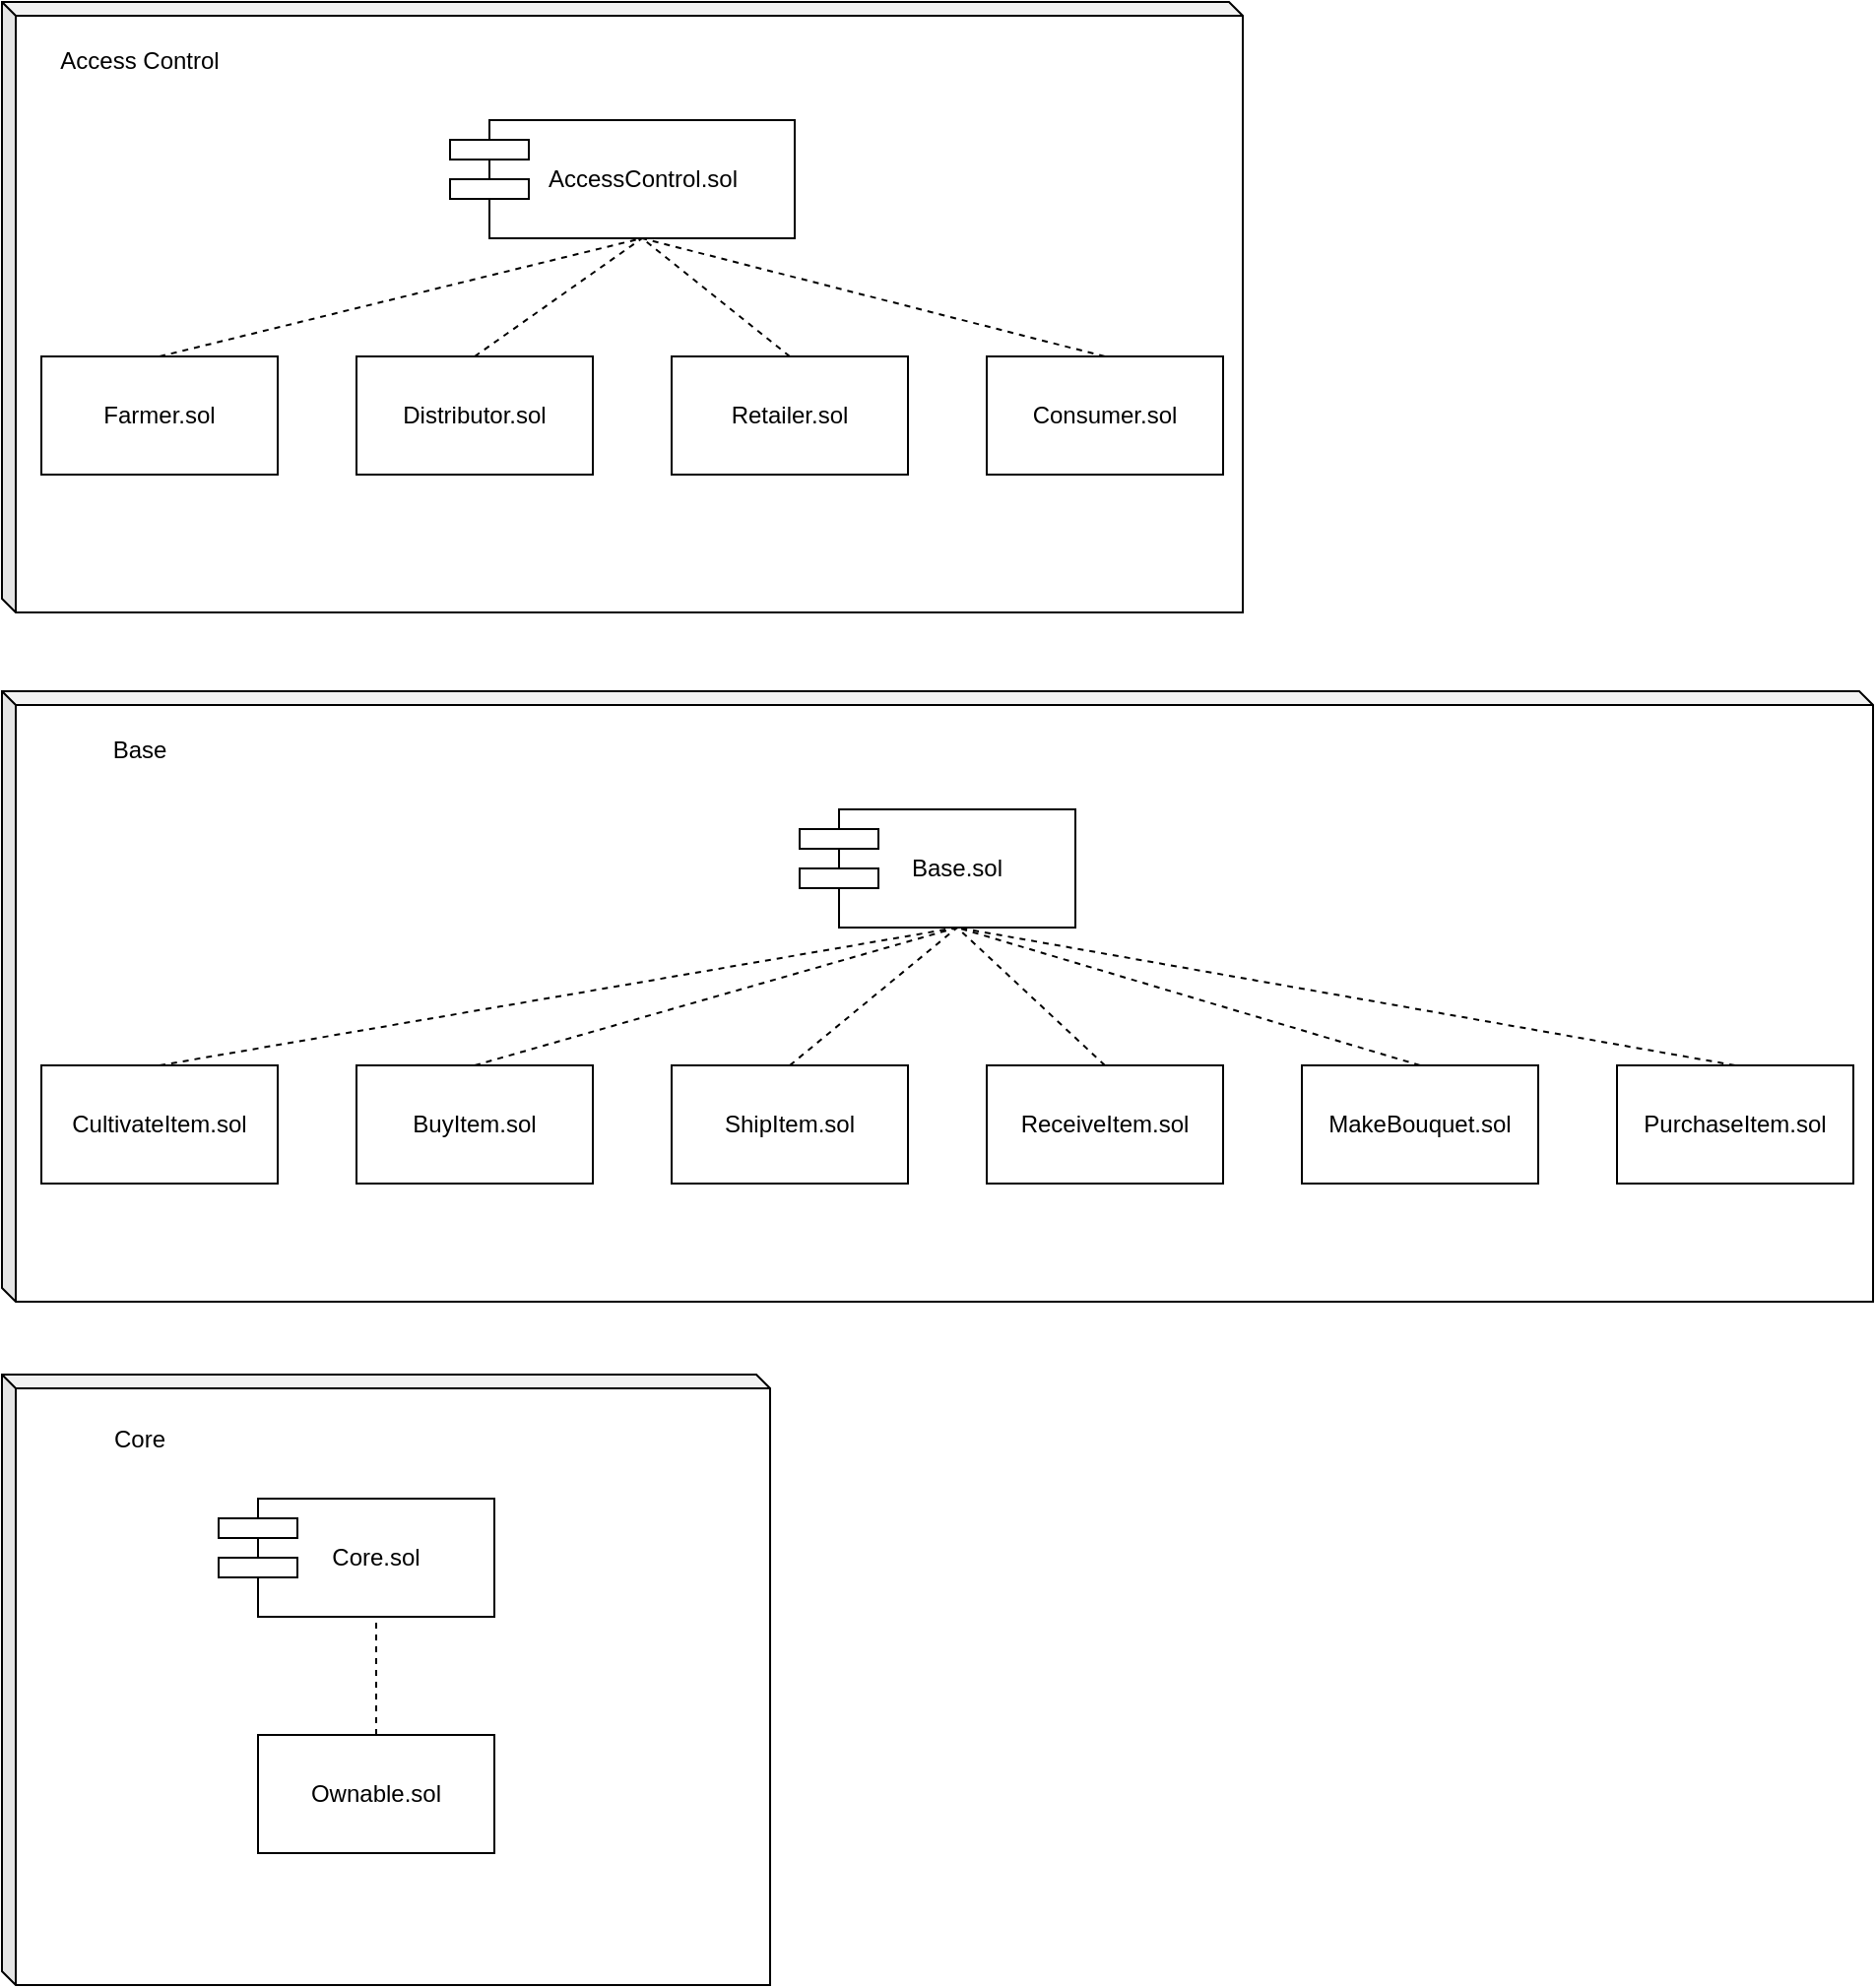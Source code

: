 <mxfile version="10.6.5" type="google"><diagram id="-BLjZgUJZdtCboWT3eNe" name="Page-1"><mxGraphModel dx="918" dy="625" grid="1" gridSize="10" guides="1" tooltips="1" connect="1" arrows="1" fold="1" page="1" pageScale="1" pageWidth="1169" pageHeight="827" math="0" shadow="0"><root><mxCell id="0"/><mxCell id="1" parent="0"/><mxCell id="F1_0Gb1LBdbMgZuIP7rD-3" value="" style="shape=cube;whiteSpace=wrap;html=1;boundedLbl=1;backgroundOutline=1;darkOpacity=0.05;darkOpacity2=0.1;size=7;" vertex="1" parent="1"><mxGeometry x="20" y="130" width="630" height="310" as="geometry"/></mxCell><mxCell id="F1_0Gb1LBdbMgZuIP7rD-4" value="Access Control" style="text;html=1;strokeColor=none;fillColor=none;align=center;verticalAlign=middle;whiteSpace=wrap;rounded=0;" vertex="1" parent="1"><mxGeometry x="40" y="150" width="100" height="20" as="geometry"/></mxCell><mxCell id="F1_0Gb1LBdbMgZuIP7rD-5" value="AccessControl.sol" style="rounded=0;whiteSpace=wrap;html=1;" vertex="1" parent="1"><mxGeometry x="267.5" y="190" width="155" height="60" as="geometry"/></mxCell><mxCell id="F1_0Gb1LBdbMgZuIP7rD-6" value="" style="rounded=0;whiteSpace=wrap;html=1;" vertex="1" parent="1"><mxGeometry x="247.5" y="200" width="40" height="10" as="geometry"/></mxCell><mxCell id="F1_0Gb1LBdbMgZuIP7rD-7" value="" style="rounded=0;whiteSpace=wrap;html=1;" vertex="1" parent="1"><mxGeometry x="247.5" y="220" width="40" height="10" as="geometry"/></mxCell><mxCell id="F1_0Gb1LBdbMgZuIP7rD-8" value="Farmer.sol" style="rounded=0;whiteSpace=wrap;html=1;" vertex="1" parent="1"><mxGeometry x="40" y="310" width="120" height="60" as="geometry"/></mxCell><mxCell id="F1_0Gb1LBdbMgZuIP7rD-9" value="Distributor.sol" style="rounded=0;whiteSpace=wrap;html=1;" vertex="1" parent="1"><mxGeometry x="200" y="310" width="120" height="60" as="geometry"/></mxCell><mxCell id="F1_0Gb1LBdbMgZuIP7rD-10" value="Retailer.sol" style="rounded=0;whiteSpace=wrap;html=1;" vertex="1" parent="1"><mxGeometry x="360" y="310" width="120" height="60" as="geometry"/></mxCell><mxCell id="F1_0Gb1LBdbMgZuIP7rD-11" value="Consumer.sol" style="rounded=0;whiteSpace=wrap;html=1;" vertex="1" parent="1"><mxGeometry x="520" y="310" width="120" height="60" as="geometry"/></mxCell><mxCell id="F1_0Gb1LBdbMgZuIP7rD-12" value="" style="endArrow=none;dashed=1;html=1;entryX=0.5;entryY=1;entryDx=0;entryDy=0;exitX=0.5;exitY=0;exitDx=0;exitDy=0;" edge="1" parent="1" source="F1_0Gb1LBdbMgZuIP7rD-8" target="F1_0Gb1LBdbMgZuIP7rD-5"><mxGeometry width="50" height="50" relative="1" as="geometry"><mxPoint x="20" y="510" as="sourcePoint"/><mxPoint x="70" y="460" as="targetPoint"/></mxGeometry></mxCell><mxCell id="F1_0Gb1LBdbMgZuIP7rD-13" value="" style="endArrow=none;dashed=1;html=1;entryX=0.5;entryY=1;entryDx=0;entryDy=0;exitX=0.5;exitY=0;exitDx=0;exitDy=0;" edge="1" parent="1" source="F1_0Gb1LBdbMgZuIP7rD-9" target="F1_0Gb1LBdbMgZuIP7rD-5"><mxGeometry width="50" height="50" relative="1" as="geometry"><mxPoint x="20" y="510" as="sourcePoint"/><mxPoint x="70" y="460" as="targetPoint"/></mxGeometry></mxCell><mxCell id="F1_0Gb1LBdbMgZuIP7rD-14" value="" style="endArrow=none;dashed=1;html=1;entryX=0.5;entryY=1;entryDx=0;entryDy=0;exitX=0.5;exitY=0;exitDx=0;exitDy=0;" edge="1" parent="1" source="F1_0Gb1LBdbMgZuIP7rD-10" target="F1_0Gb1LBdbMgZuIP7rD-5"><mxGeometry width="50" height="50" relative="1" as="geometry"><mxPoint x="20" y="510" as="sourcePoint"/><mxPoint x="70" y="460" as="targetPoint"/></mxGeometry></mxCell><mxCell id="F1_0Gb1LBdbMgZuIP7rD-15" value="" style="endArrow=none;dashed=1;html=1;entryX=0.5;entryY=1;entryDx=0;entryDy=0;exitX=0.5;exitY=0;exitDx=0;exitDy=0;" edge="1" parent="1" source="F1_0Gb1LBdbMgZuIP7rD-11" target="F1_0Gb1LBdbMgZuIP7rD-5"><mxGeometry width="50" height="50" relative="1" as="geometry"><mxPoint x="20" y="510" as="sourcePoint"/><mxPoint x="70" y="460" as="targetPoint"/></mxGeometry></mxCell><mxCell id="F1_0Gb1LBdbMgZuIP7rD-17" value="" style="shape=cube;whiteSpace=wrap;html=1;boundedLbl=1;backgroundOutline=1;darkOpacity=0.05;darkOpacity2=0.1;size=7;" vertex="1" parent="1"><mxGeometry x="20" y="480" width="950" height="310" as="geometry"/></mxCell><mxCell id="F1_0Gb1LBdbMgZuIP7rD-18" value="CultivateItem.sol" style="rounded=0;whiteSpace=wrap;html=1;" vertex="1" parent="1"><mxGeometry x="40" y="670" width="120" height="60" as="geometry"/></mxCell><mxCell id="F1_0Gb1LBdbMgZuIP7rD-19" value="BuyItem.sol" style="rounded=0;whiteSpace=wrap;html=1;" vertex="1" parent="1"><mxGeometry x="200" y="670" width="120" height="60" as="geometry"/></mxCell><mxCell id="F1_0Gb1LBdbMgZuIP7rD-20" value="ShipItem.sol" style="rounded=0;whiteSpace=wrap;html=1;" vertex="1" parent="1"><mxGeometry x="360" y="670" width="120" height="60" as="geometry"/></mxCell><mxCell id="F1_0Gb1LBdbMgZuIP7rD-21" value="Base" style="text;html=1;strokeColor=none;fillColor=none;align=center;verticalAlign=middle;whiteSpace=wrap;rounded=0;" vertex="1" parent="1"><mxGeometry x="40" y="500" width="100" height="20" as="geometry"/></mxCell><mxCell id="F1_0Gb1LBdbMgZuIP7rD-22" value="ReceiveItem.sol" style="rounded=0;whiteSpace=wrap;html=1;" vertex="1" parent="1"><mxGeometry x="520" y="670" width="120" height="60" as="geometry"/></mxCell><mxCell id="F1_0Gb1LBdbMgZuIP7rD-23" value="MakeBouquet.sol" style="rounded=0;whiteSpace=wrap;html=1;" vertex="1" parent="1"><mxGeometry x="680" y="670" width="120" height="60" as="geometry"/></mxCell><mxCell id="F1_0Gb1LBdbMgZuIP7rD-24" value="PurchaseItem.sol" style="rounded=0;whiteSpace=wrap;html=1;" vertex="1" parent="1"><mxGeometry x="840" y="670" width="120" height="60" as="geometry"/></mxCell><mxCell id="F1_0Gb1LBdbMgZuIP7rD-25" value="Base.sol" style="rounded=0;whiteSpace=wrap;html=1;" vertex="1" parent="1"><mxGeometry x="445" y="540" width="120" height="60" as="geometry"/></mxCell><mxCell id="F1_0Gb1LBdbMgZuIP7rD-26" value="" style="rounded=0;whiteSpace=wrap;html=1;" vertex="1" parent="1"><mxGeometry x="425" y="550" width="40" height="10" as="geometry"/></mxCell><mxCell id="F1_0Gb1LBdbMgZuIP7rD-27" value="" style="rounded=0;whiteSpace=wrap;html=1;" vertex="1" parent="1"><mxGeometry x="425" y="570" width="40" height="10" as="geometry"/></mxCell><mxCell id="F1_0Gb1LBdbMgZuIP7rD-28" value="" style="endArrow=none;dashed=1;html=1;entryX=0.5;entryY=1;entryDx=0;entryDy=0;exitX=0.5;exitY=0;exitDx=0;exitDy=0;" edge="1" parent="1" source="F1_0Gb1LBdbMgZuIP7rD-18" target="F1_0Gb1LBdbMgZuIP7rD-25"><mxGeometry width="50" height="50" relative="1" as="geometry"><mxPoint x="305" y="585" as="sourcePoint"/><mxPoint x="365" y="615" as="targetPoint"/></mxGeometry></mxCell><mxCell id="F1_0Gb1LBdbMgZuIP7rD-29" value="" style="endArrow=none;dashed=1;html=1;entryX=0.5;entryY=1;entryDx=0;entryDy=0;exitX=0.5;exitY=0;exitDx=0;exitDy=0;" edge="1" parent="1" source="F1_0Gb1LBdbMgZuIP7rD-19" target="F1_0Gb1LBdbMgZuIP7rD-25"><mxGeometry width="50" height="50" relative="1" as="geometry"><mxPoint x="110" y="680" as="sourcePoint"/><mxPoint x="515" y="610" as="targetPoint"/></mxGeometry></mxCell><mxCell id="F1_0Gb1LBdbMgZuIP7rD-30" value="" style="endArrow=none;dashed=1;html=1;entryX=0.5;entryY=1;entryDx=0;entryDy=0;exitX=0.5;exitY=0;exitDx=0;exitDy=0;" edge="1" parent="1" source="F1_0Gb1LBdbMgZuIP7rD-20" target="F1_0Gb1LBdbMgZuIP7rD-25"><mxGeometry width="50" height="50" relative="1" as="geometry"><mxPoint x="270" y="680" as="sourcePoint"/><mxPoint x="515" y="610" as="targetPoint"/></mxGeometry></mxCell><mxCell id="F1_0Gb1LBdbMgZuIP7rD-31" value="" style="endArrow=none;dashed=1;html=1;entryX=0.5;entryY=1;entryDx=0;entryDy=0;exitX=0.5;exitY=0;exitDx=0;exitDy=0;" edge="1" parent="1" source="F1_0Gb1LBdbMgZuIP7rD-22" target="F1_0Gb1LBdbMgZuIP7rD-25"><mxGeometry width="50" height="50" relative="1" as="geometry"><mxPoint x="430" y="680" as="sourcePoint"/><mxPoint x="515" y="610" as="targetPoint"/></mxGeometry></mxCell><mxCell id="F1_0Gb1LBdbMgZuIP7rD-32" value="" style="endArrow=none;dashed=1;html=1;entryX=0.5;entryY=1;entryDx=0;entryDy=0;exitX=0.5;exitY=0;exitDx=0;exitDy=0;" edge="1" parent="1" source="F1_0Gb1LBdbMgZuIP7rD-23" target="F1_0Gb1LBdbMgZuIP7rD-25"><mxGeometry width="50" height="50" relative="1" as="geometry"><mxPoint x="590" y="680" as="sourcePoint"/><mxPoint x="515" y="610" as="targetPoint"/></mxGeometry></mxCell><mxCell id="F1_0Gb1LBdbMgZuIP7rD-33" value="" style="endArrow=none;dashed=1;html=1;entryX=0.5;entryY=1;entryDx=0;entryDy=0;exitX=0.5;exitY=0;exitDx=0;exitDy=0;" edge="1" parent="1" source="F1_0Gb1LBdbMgZuIP7rD-24" target="F1_0Gb1LBdbMgZuIP7rD-25"><mxGeometry width="50" height="50" relative="1" as="geometry"><mxPoint x="750" y="680" as="sourcePoint"/><mxPoint x="515" y="610" as="targetPoint"/></mxGeometry></mxCell><mxCell id="F1_0Gb1LBdbMgZuIP7rD-34" value="" style="shape=cube;whiteSpace=wrap;html=1;boundedLbl=1;backgroundOutline=1;darkOpacity=0.05;darkOpacity2=0.1;size=7;" vertex="1" parent="1"><mxGeometry x="20" y="827" width="390" height="310" as="geometry"/></mxCell><mxCell id="F1_0Gb1LBdbMgZuIP7rD-35" value="Core" style="text;html=1;strokeColor=none;fillColor=none;align=center;verticalAlign=middle;whiteSpace=wrap;rounded=0;" vertex="1" parent="1"><mxGeometry x="40" y="850" width="100" height="20" as="geometry"/></mxCell><mxCell id="F1_0Gb1LBdbMgZuIP7rD-36" value="Core.sol" style="rounded=0;whiteSpace=wrap;html=1;" vertex="1" parent="1"><mxGeometry x="150" y="890" width="120" height="60" as="geometry"/></mxCell><mxCell id="F1_0Gb1LBdbMgZuIP7rD-37" value="" style="rounded=0;whiteSpace=wrap;html=1;" vertex="1" parent="1"><mxGeometry x="130" y="900" width="40" height="10" as="geometry"/></mxCell><mxCell id="F1_0Gb1LBdbMgZuIP7rD-38" value="" style="rounded=0;whiteSpace=wrap;html=1;" vertex="1" parent="1"><mxGeometry x="130" y="920" width="40" height="10" as="geometry"/></mxCell><mxCell id="F1_0Gb1LBdbMgZuIP7rD-39" value="Ownable.sol" style="rounded=0;whiteSpace=wrap;html=1;" vertex="1" parent="1"><mxGeometry x="150" y="1010" width="120" height="60" as="geometry"/></mxCell><mxCell id="F1_0Gb1LBdbMgZuIP7rD-40" value="" style="endArrow=none;dashed=1;html=1;entryX=0.5;entryY=1;entryDx=0;entryDy=0;exitX=0.5;exitY=0;exitDx=0;exitDy=0;" edge="1" parent="1" source="F1_0Gb1LBdbMgZuIP7rD-39" target="F1_0Gb1LBdbMgZuIP7rD-36"><mxGeometry width="50" height="50" relative="1" as="geometry"><mxPoint x="20" y="1210" as="sourcePoint"/><mxPoint x="70" y="1160" as="targetPoint"/></mxGeometry></mxCell></root></mxGraphModel></diagram></mxfile>